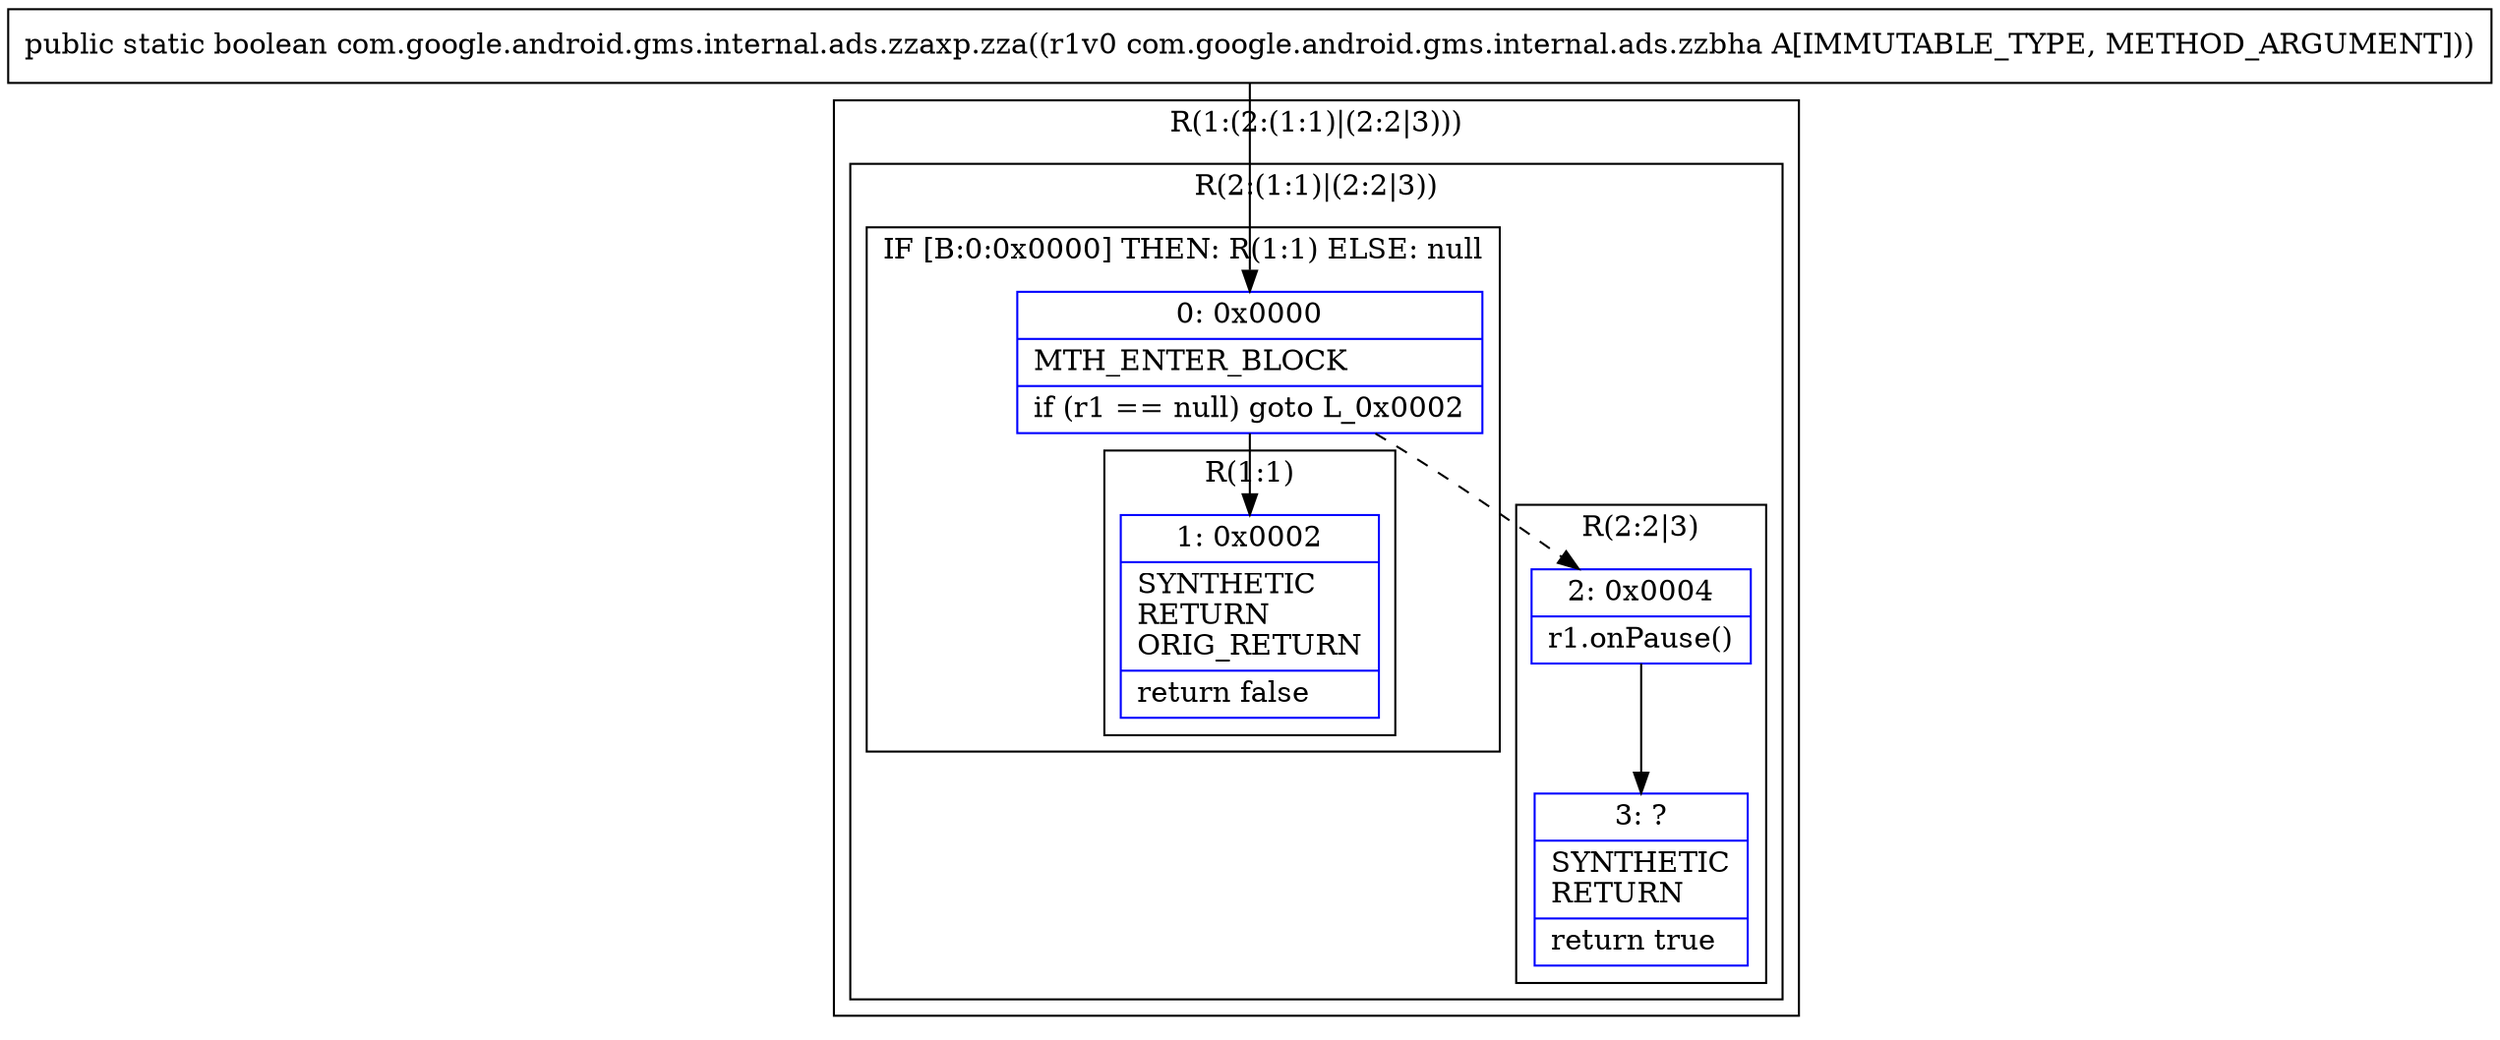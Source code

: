 digraph "CFG forcom.google.android.gms.internal.ads.zzaxp.zza(Lcom\/google\/android\/gms\/internal\/ads\/zzbha;)Z" {
subgraph cluster_Region_2120159961 {
label = "R(1:(2:(1:1)|(2:2|3)))";
node [shape=record,color=blue];
subgraph cluster_Region_513094931 {
label = "R(2:(1:1)|(2:2|3))";
node [shape=record,color=blue];
subgraph cluster_IfRegion_87902397 {
label = "IF [B:0:0x0000] THEN: R(1:1) ELSE: null";
node [shape=record,color=blue];
Node_0 [shape=record,label="{0\:\ 0x0000|MTH_ENTER_BLOCK\l|if (r1 == null) goto L_0x0002\l}"];
subgraph cluster_Region_1698726869 {
label = "R(1:1)";
node [shape=record,color=blue];
Node_1 [shape=record,label="{1\:\ 0x0002|SYNTHETIC\lRETURN\lORIG_RETURN\l|return false\l}"];
}
}
subgraph cluster_Region_1661967486 {
label = "R(2:2|3)";
node [shape=record,color=blue];
Node_2 [shape=record,label="{2\:\ 0x0004|r1.onPause()\l}"];
Node_3 [shape=record,label="{3\:\ ?|SYNTHETIC\lRETURN\l|return true\l}"];
}
}
}
MethodNode[shape=record,label="{public static boolean com.google.android.gms.internal.ads.zzaxp.zza((r1v0 com.google.android.gms.internal.ads.zzbha A[IMMUTABLE_TYPE, METHOD_ARGUMENT])) }"];
MethodNode -> Node_0;
Node_0 -> Node_1;
Node_0 -> Node_2[style=dashed];
Node_2 -> Node_3;
}

